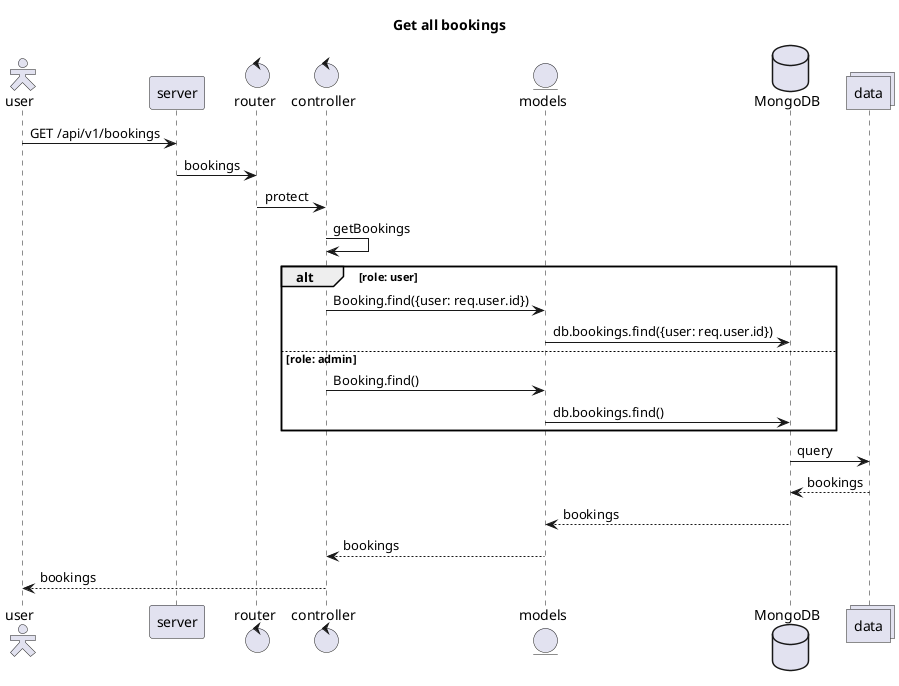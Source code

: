 @startuml sequence
title Get all bookings
skinparam actorStyle Hollow
actor user
participant server
control router
control controller
entity models
database MongoDB as db
collections data
user -> server : GET /api/v1/bookings
server -> router : bookings
router -> controller : protect
controller -> controller : getBookings
alt role: user
controller -> models : Booking.find({user: req.user.id})
models -> db : db.bookings.find({user: req.user.id})
else role: admin
controller -> models : Booking.find()
models -> db : db.bookings.find()
end
db -> data : query
db <-- data : bookings
models <-- db : bookings
controller <-- models : bookings
user <-- controller : bookings
@enduml